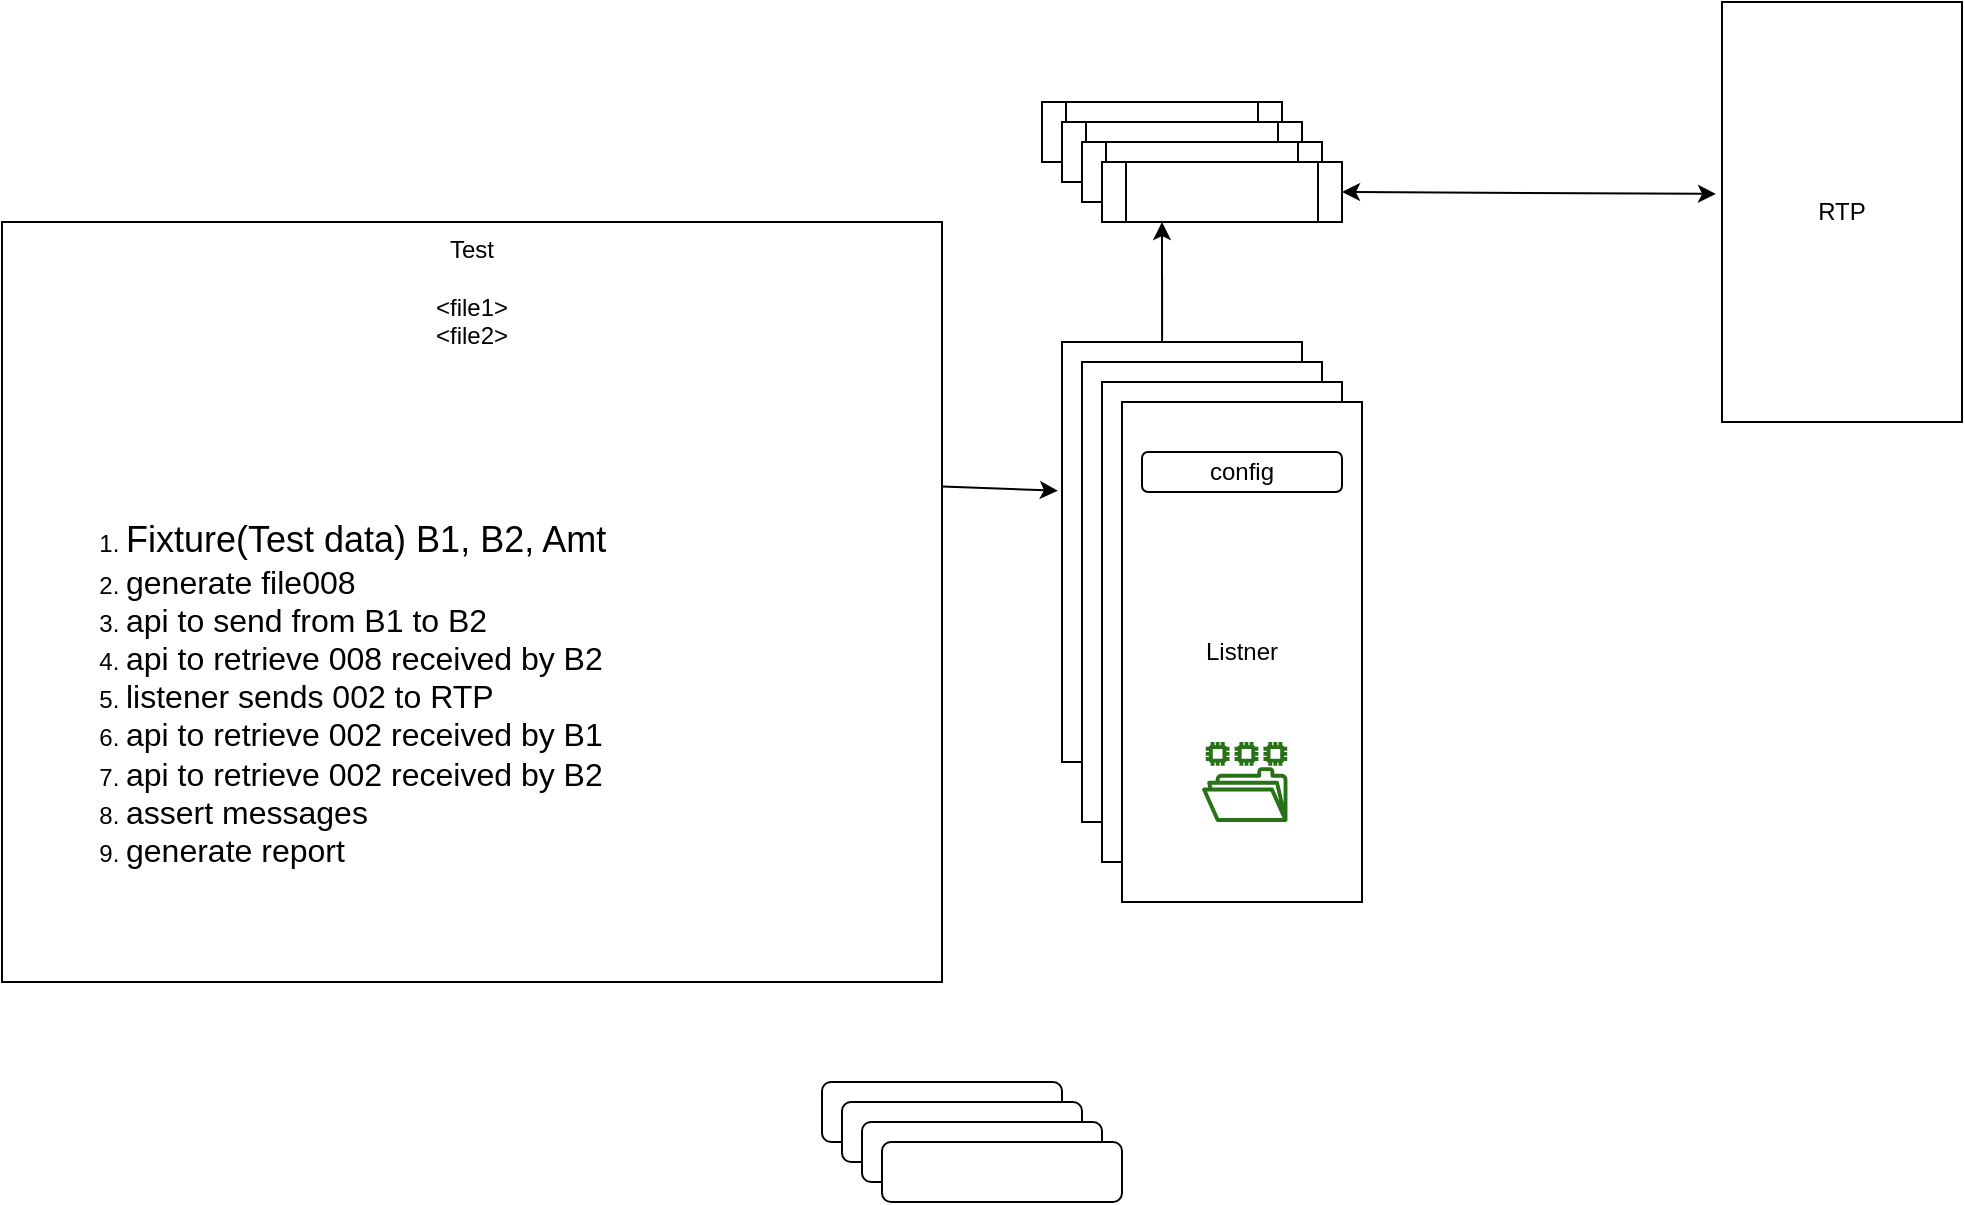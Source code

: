 <mxfile version="14.5.3" type="device"><diagram id="p6bTVpOQ3EAGWgEk5pkY" name="Page-1"><mxGraphModel dx="2205" dy="913" grid="1" gridSize="10" guides="1" tooltips="1" connect="1" arrows="1" fold="1" page="1" pageScale="1" pageWidth="850" pageHeight="1100" math="0" shadow="0"><root><mxCell id="0"/><mxCell id="1" parent="0"/><mxCell id="LyVIZxMaAUSFHtJtellG-1" value="&lt;div&gt;Test&lt;/div&gt;&lt;div&gt;&lt;br&gt;&lt;/div&gt;&lt;div&gt;&amp;lt;file1&amp;gt;&lt;/div&gt;&lt;div&gt;&amp;lt;file2&amp;gt;&lt;br&gt;&lt;/div&gt;" style="rounded=0;whiteSpace=wrap;html=1;verticalAlign=top;" vertex="1" parent="1"><mxGeometry x="-190" y="270" width="470" height="380" as="geometry"/></mxCell><mxCell id="LyVIZxMaAUSFHtJtellG-2" value="RTP" style="rounded=0;whiteSpace=wrap;html=1;" vertex="1" parent="1"><mxGeometry x="670" y="160" width="120" height="210" as="geometry"/></mxCell><mxCell id="LyVIZxMaAUSFHtJtellG-6" value="" style="endArrow=classic;startArrow=classic;html=1;exitX=1;exitY=0.5;exitDx=0;exitDy=0;entryX=-0.025;entryY=0.457;entryDx=0;entryDy=0;entryPerimeter=0;" edge="1" parent="1" source="LyVIZxMaAUSFHtJtellG-13" target="LyVIZxMaAUSFHtJtellG-2"><mxGeometry width="50" height="50" relative="1" as="geometry"><mxPoint x="500" y="227.5" as="sourcePoint"/><mxPoint x="638" y="373" as="targetPoint"/></mxGeometry></mxCell><mxCell id="LyVIZxMaAUSFHtJtellG-7" value="" style="endArrow=classic;html=1;exitX=1;exitY=0.348;exitDx=0;exitDy=0;exitPerimeter=0;entryX=-0.017;entryY=0.354;entryDx=0;entryDy=0;entryPerimeter=0;" edge="1" parent="1" source="LyVIZxMaAUSFHtJtellG-1" target="LyVIZxMaAUSFHtJtellG-8"><mxGeometry width="50" height="50" relative="1" as="geometry"><mxPoint x="400" y="490" as="sourcePoint"/><mxPoint x="340" y="380" as="targetPoint"/></mxGeometry></mxCell><mxCell id="LyVIZxMaAUSFHtJtellG-8" value="Listner" style="rounded=0;whiteSpace=wrap;html=1;" vertex="1" parent="1"><mxGeometry x="340" y="330" width="120" height="210" as="geometry"/></mxCell><mxCell id="LyVIZxMaAUSFHtJtellG-9" value="" style="endArrow=classic;html=1;entryX=0.25;entryY=1;entryDx=0;entryDy=0;exitX=0.417;exitY=0;exitDx=0;exitDy=0;exitPerimeter=0;" edge="1" parent="1" source="LyVIZxMaAUSFHtJtellG-8" target="LyVIZxMaAUSFHtJtellG-13"><mxGeometry width="50" height="50" relative="1" as="geometry"><mxPoint x="400" y="490" as="sourcePoint"/><mxPoint x="540" y="380" as="targetPoint"/></mxGeometry></mxCell><mxCell id="LyVIZxMaAUSFHtJtellG-10" value="" style="shape=process;whiteSpace=wrap;html=1;backgroundOutline=1;" vertex="1" parent="1"><mxGeometry x="330" y="210" width="120" height="30" as="geometry"/></mxCell><mxCell id="LyVIZxMaAUSFHtJtellG-11" value="" style="shape=process;whiteSpace=wrap;html=1;backgroundOutline=1;" vertex="1" parent="1"><mxGeometry x="340" y="220" width="120" height="30" as="geometry"/></mxCell><mxCell id="LyVIZxMaAUSFHtJtellG-12" value="" style="shape=process;whiteSpace=wrap;html=1;backgroundOutline=1;" vertex="1" parent="1"><mxGeometry x="350" y="230" width="120" height="30" as="geometry"/></mxCell><mxCell id="LyVIZxMaAUSFHtJtellG-13" value="" style="shape=process;whiteSpace=wrap;html=1;backgroundOutline=1;" vertex="1" parent="1"><mxGeometry x="360" y="240" width="120" height="30" as="geometry"/></mxCell><mxCell id="LyVIZxMaAUSFHtJtellG-15" value="Listner" style="rounded=0;whiteSpace=wrap;html=1;" vertex="1" parent="1"><mxGeometry x="350" y="340" width="120" height="230" as="geometry"/></mxCell><mxCell id="LyVIZxMaAUSFHtJtellG-16" value="Listner" style="rounded=0;whiteSpace=wrap;html=1;" vertex="1" parent="1"><mxGeometry x="360" y="350" width="120" height="240" as="geometry"/></mxCell><mxCell id="LyVIZxMaAUSFHtJtellG-17" value="Listner" style="rounded=0;whiteSpace=wrap;html=1;" vertex="1" parent="1"><mxGeometry x="370" y="360" width="120" height="250" as="geometry"/></mxCell><mxCell id="LyVIZxMaAUSFHtJtellG-18" value="config" style="rounded=1;whiteSpace=wrap;html=1;" vertex="1" parent="1"><mxGeometry x="380" y="385" width="100" height="20" as="geometry"/></mxCell><mxCell id="LyVIZxMaAUSFHtJtellG-20" value="" style="rounded=1;whiteSpace=wrap;html=1;" vertex="1" parent="1"><mxGeometry x="220" y="700" width="120" height="30" as="geometry"/></mxCell><mxCell id="LyVIZxMaAUSFHtJtellG-21" value="" style="rounded=1;whiteSpace=wrap;html=1;" vertex="1" parent="1"><mxGeometry x="230" y="710" width="120" height="30" as="geometry"/></mxCell><mxCell id="LyVIZxMaAUSFHtJtellG-22" value="" style="rounded=1;whiteSpace=wrap;html=1;" vertex="1" parent="1"><mxGeometry x="240" y="720" width="120" height="30" as="geometry"/></mxCell><mxCell id="LyVIZxMaAUSFHtJtellG-23" value="" style="rounded=1;whiteSpace=wrap;html=1;" vertex="1" parent="1"><mxGeometry x="250" y="730" width="120" height="30" as="geometry"/></mxCell><mxCell id="LyVIZxMaAUSFHtJtellG-25" value="" style="outlineConnect=0;fontColor=#232F3E;gradientColor=none;fillColor=#277116;strokeColor=none;dashed=0;verticalLabelPosition=bottom;verticalAlign=top;align=center;html=1;fontSize=12;fontStyle=0;aspect=fixed;pointerEvents=1;shape=mxgraph.aws4.file_system;" vertex="1" parent="1"><mxGeometry x="410" y="530" width="42.74" height="40" as="geometry"/></mxCell><mxCell id="LyVIZxMaAUSFHtJtellG-27" value="&lt;ol&gt;&lt;li&gt;&lt;font style=&quot;font-size: 18px&quot;&gt;Fixture(Test data) B1, B2, Amt&lt;br&gt;&lt;/font&gt;&lt;/li&gt;&lt;li&gt;&lt;font size=&quot;3&quot;&gt;generate file008&lt;/font&gt;&lt;/li&gt;&lt;li&gt;&lt;font size=&quot;3&quot;&gt;api to send from B1 to B2&lt;br&gt;&lt;/font&gt;&lt;/li&gt;&lt;li&gt;&lt;font size=&quot;3&quot;&gt;api to retrieve 008 received by B2&lt;/font&gt;&lt;/li&gt;&lt;li&gt;&lt;font size=&quot;3&quot;&gt;listener sends 002 to RTP&lt;br&gt;&lt;/font&gt;&lt;/li&gt;&lt;li&gt;&lt;font size=&quot;3&quot;&gt;api to retrieve 002 received by B1&lt;br&gt;&lt;/font&gt;&lt;/li&gt;&lt;li&gt;&lt;font size=&quot;3&quot;&gt;api to retrieve 002 received by B2&lt;/font&gt;&lt;/li&gt;&lt;li&gt;&lt;font size=&quot;3&quot;&gt;assert messages&lt;/font&gt;&lt;/li&gt;&lt;li&gt;&lt;font size=&quot;3&quot;&gt;generate report&lt;br&gt;&lt;/font&gt;&lt;/li&gt;&lt;/ol&gt;" style="text;html=1;strokeColor=none;fillColor=none;align=left;verticalAlign=top;whiteSpace=wrap;rounded=0;" vertex="1" parent="1"><mxGeometry x="-170" y="400" width="410" height="200" as="geometry"/></mxCell></root></mxGraphModel></diagram></mxfile>